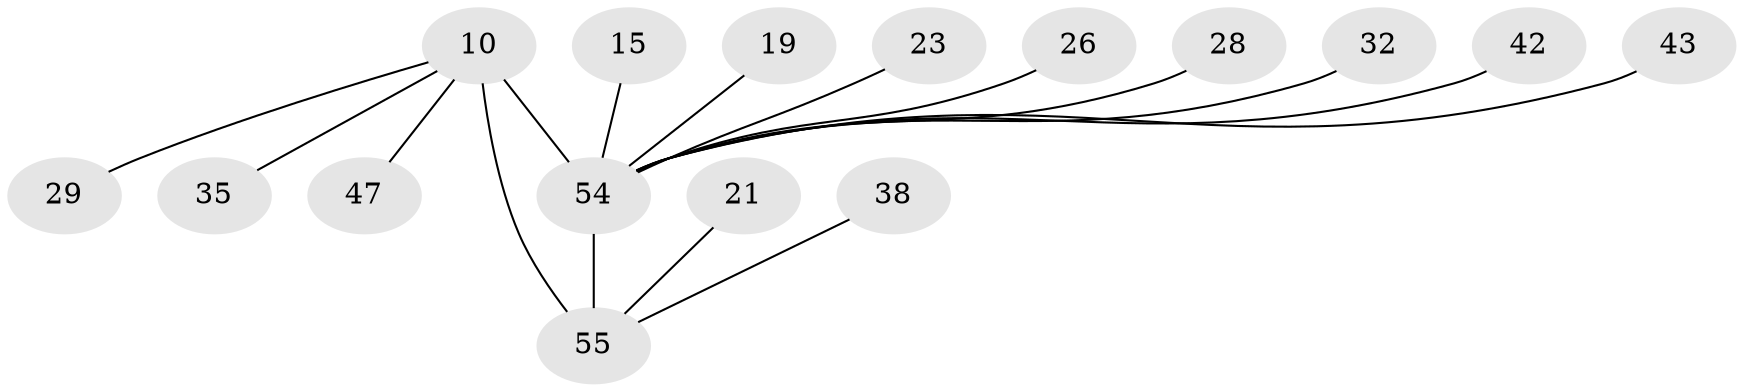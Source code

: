 // original degree distribution, {16: 0.01818181818181818, 13: 0.03636363636363636, 14: 0.03636363636363636, 24: 0.01818181818181818, 18: 0.01818181818181818, 10: 0.01818181818181818, 22: 0.01818181818181818, 17: 0.01818181818181818, 2: 0.5818181818181818, 4: 0.07272727272727272, 3: 0.14545454545454545, 5: 0.01818181818181818}
// Generated by graph-tools (version 1.1) at 2025/47/03/04/25 21:47:31]
// undirected, 16 vertices, 16 edges
graph export_dot {
graph [start="1"]
  node [color=gray90,style=filled];
  10 [super="+7+1"];
  15;
  19 [super="+17"];
  21;
  23;
  26;
  28;
  29;
  32;
  35;
  38;
  42;
  43;
  47;
  54 [super="+25+53"];
  55 [super="+31+50+34+36+12+33+30+51"];
  10 -- 35 [weight=2];
  10 -- 47 [weight=2];
  10 -- 29 [weight=2];
  10 -- 55 [weight=14];
  10 -- 54 [weight=24];
  15 -- 54 [weight=2];
  19 -- 54 [weight=3];
  21 -- 55 [weight=2];
  23 -- 54 [weight=2];
  26 -- 54 [weight=2];
  28 -- 54 [weight=2];
  32 -- 54 [weight=2];
  38 -- 55;
  42 -- 54;
  43 -- 54 [weight=2];
  54 -- 55 [weight=23];
}
